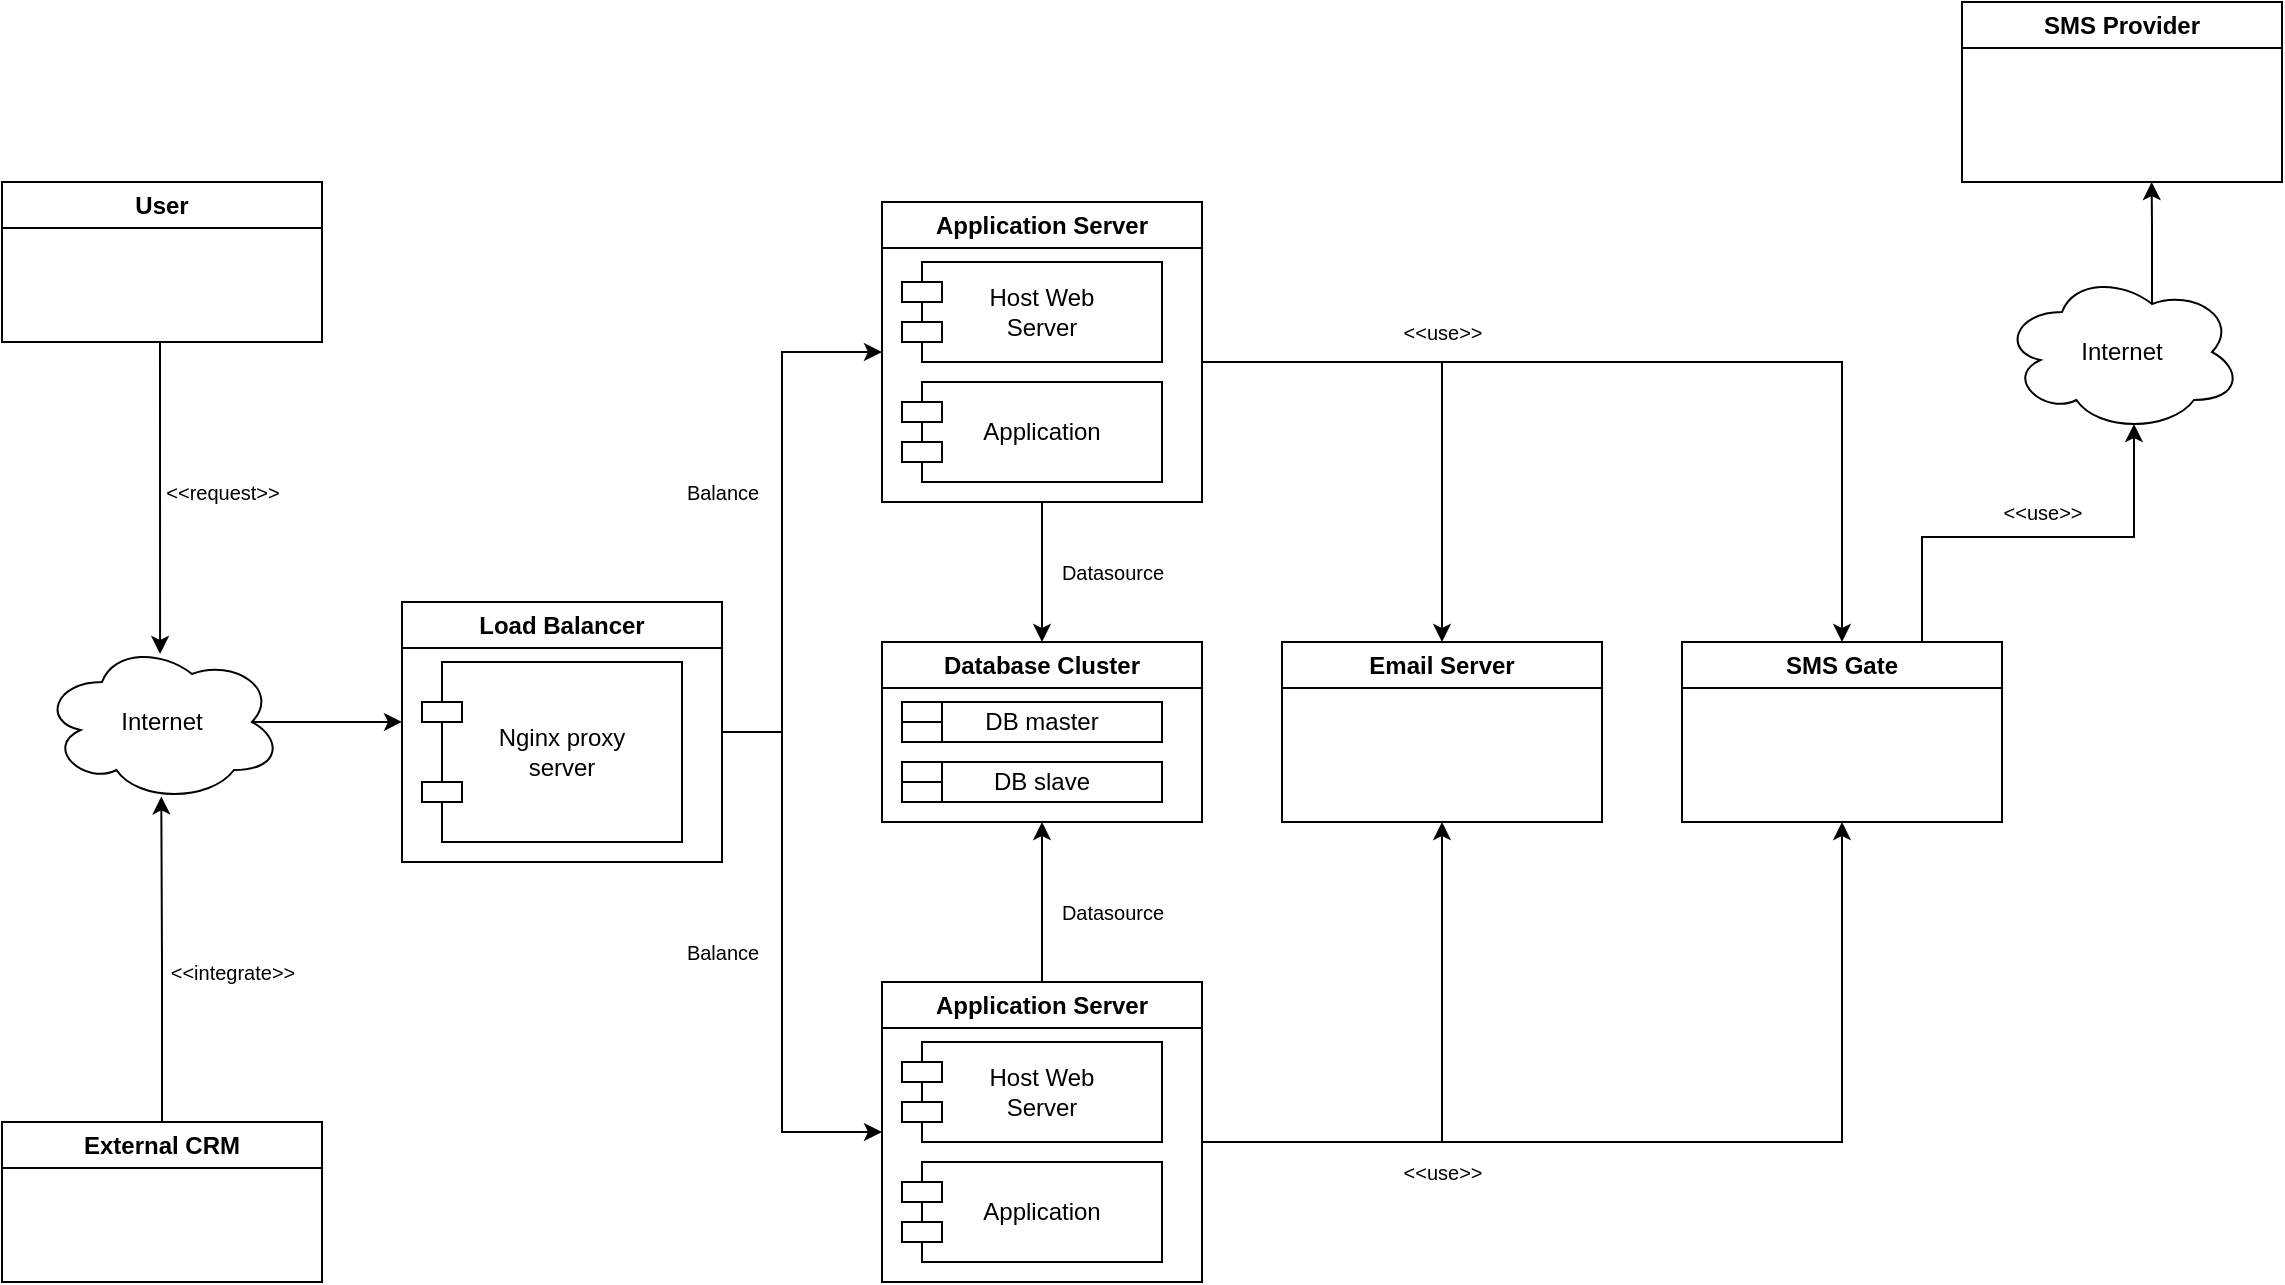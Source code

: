<mxfile version="21.2.1" type="device">
  <diagram name="Page-1" id="wG9ravdNgveiPADenWRO">
    <mxGraphModel dx="1451" dy="1396" grid="1" gridSize="10" guides="1" tooltips="1" connect="1" arrows="1" fold="1" page="1" pageScale="1" pageWidth="850" pageHeight="1100" math="0" shadow="0">
      <root>
        <mxCell id="0" />
        <mxCell id="1" parent="0" />
        <mxCell id="5ubhzj_Dc8ZbfFezIb3G-29" value="Load Balancer" style="swimlane;whiteSpace=wrap;html=1;" parent="1" vertex="1">
          <mxGeometry x="240" y="410" width="160" height="130" as="geometry" />
        </mxCell>
        <mxCell id="5ubhzj_Dc8ZbfFezIb3G-33" value="Nginx proxy&lt;br&gt;server" style="rounded=0;whiteSpace=wrap;html=1;" parent="5ubhzj_Dc8ZbfFezIb3G-29" vertex="1">
          <mxGeometry x="20" y="30" width="120" height="90" as="geometry" />
        </mxCell>
        <mxCell id="5ubhzj_Dc8ZbfFezIb3G-34" value="" style="rounded=0;whiteSpace=wrap;html=1;" parent="5ubhzj_Dc8ZbfFezIb3G-29" vertex="1">
          <mxGeometry x="10" y="50" width="20" height="10" as="geometry" />
        </mxCell>
        <mxCell id="5ubhzj_Dc8ZbfFezIb3G-35" value="" style="rounded=0;whiteSpace=wrap;html=1;" parent="5ubhzj_Dc8ZbfFezIb3G-29" vertex="1">
          <mxGeometry x="10" y="90" width="20" height="10" as="geometry" />
        </mxCell>
        <mxCell id="Rh-No7KB1UPHoSZis6lg-21" style="edgeStyle=orthogonalEdgeStyle;rounded=0;orthogonalLoop=1;jettySize=auto;html=1;exitX=0.5;exitY=1;exitDx=0;exitDy=0;entryX=0.5;entryY=0;entryDx=0;entryDy=0;" edge="1" parent="1" source="5ubhzj_Dc8ZbfFezIb3G-36" target="5ubhzj_Dc8ZbfFezIb3G-40">
          <mxGeometry relative="1" as="geometry" />
        </mxCell>
        <mxCell id="Rh-No7KB1UPHoSZis6lg-33" style="edgeStyle=orthogonalEdgeStyle;rounded=0;orthogonalLoop=1;jettySize=auto;html=1;exitX=1;exitY=0.5;exitDx=0;exitDy=0;entryX=0.5;entryY=0;entryDx=0;entryDy=0;" edge="1" parent="1" source="5ubhzj_Dc8ZbfFezIb3G-36" target="Rh-No7KB1UPHoSZis6lg-26">
          <mxGeometry relative="1" as="geometry">
            <Array as="points">
              <mxPoint x="640" y="290" />
              <mxPoint x="760" y="290" />
            </Array>
          </mxGeometry>
        </mxCell>
        <mxCell id="5ubhzj_Dc8ZbfFezIb3G-36" value="Application Server" style="swimlane;whiteSpace=wrap;html=1;" parent="1" vertex="1">
          <mxGeometry x="480" y="210" width="160" height="150" as="geometry" />
        </mxCell>
        <mxCell id="5ubhzj_Dc8ZbfFezIb3G-37" value="Host Web&lt;br&gt;Server" style="rounded=0;whiteSpace=wrap;html=1;" parent="5ubhzj_Dc8ZbfFezIb3G-36" vertex="1">
          <mxGeometry x="20" y="30" width="120" height="50" as="geometry" />
        </mxCell>
        <mxCell id="5ubhzj_Dc8ZbfFezIb3G-38" value="" style="rounded=0;whiteSpace=wrap;html=1;" parent="5ubhzj_Dc8ZbfFezIb3G-36" vertex="1">
          <mxGeometry x="10" y="40" width="20" height="10" as="geometry" />
        </mxCell>
        <mxCell id="5ubhzj_Dc8ZbfFezIb3G-39" value="" style="rounded=0;whiteSpace=wrap;html=1;" parent="5ubhzj_Dc8ZbfFezIb3G-36" vertex="1">
          <mxGeometry x="10" y="60" width="20" height="10" as="geometry" />
        </mxCell>
        <mxCell id="Rh-No7KB1UPHoSZis6lg-9" value="Application" style="rounded=0;whiteSpace=wrap;html=1;" vertex="1" parent="5ubhzj_Dc8ZbfFezIb3G-36">
          <mxGeometry x="20" y="90" width="120" height="50" as="geometry" />
        </mxCell>
        <mxCell id="Rh-No7KB1UPHoSZis6lg-10" value="" style="rounded=0;whiteSpace=wrap;html=1;" vertex="1" parent="5ubhzj_Dc8ZbfFezIb3G-36">
          <mxGeometry x="10" y="100" width="20" height="10" as="geometry" />
        </mxCell>
        <mxCell id="Rh-No7KB1UPHoSZis6lg-11" value="" style="rounded=0;whiteSpace=wrap;html=1;" vertex="1" parent="5ubhzj_Dc8ZbfFezIb3G-36">
          <mxGeometry x="10" y="120" width="20" height="10" as="geometry" />
        </mxCell>
        <mxCell id="5ubhzj_Dc8ZbfFezIb3G-40" value="Database Cluster" style="swimlane;whiteSpace=wrap;html=1;" parent="1" vertex="1">
          <mxGeometry x="480" y="430" width="160" height="90" as="geometry" />
        </mxCell>
        <mxCell id="5ubhzj_Dc8ZbfFezIb3G-41" value="DB master" style="rounded=0;whiteSpace=wrap;html=1;" parent="5ubhzj_Dc8ZbfFezIb3G-40" vertex="1">
          <mxGeometry x="20" y="30" width="120" height="20" as="geometry" />
        </mxCell>
        <mxCell id="5ubhzj_Dc8ZbfFezIb3G-42" value="" style="rounded=0;whiteSpace=wrap;html=1;" parent="5ubhzj_Dc8ZbfFezIb3G-40" vertex="1">
          <mxGeometry x="10" y="30" width="20" height="10" as="geometry" />
        </mxCell>
        <mxCell id="5ubhzj_Dc8ZbfFezIb3G-43" value="" style="rounded=0;whiteSpace=wrap;html=1;" parent="5ubhzj_Dc8ZbfFezIb3G-40" vertex="1">
          <mxGeometry x="10" y="40" width="20" height="10" as="geometry" />
        </mxCell>
        <mxCell id="5ubhzj_Dc8ZbfFezIb3G-48" value="DB slave" style="rounded=0;whiteSpace=wrap;html=1;" parent="5ubhzj_Dc8ZbfFezIb3G-40" vertex="1">
          <mxGeometry x="20" y="60" width="120" height="20" as="geometry" />
        </mxCell>
        <mxCell id="5ubhzj_Dc8ZbfFezIb3G-49" value="" style="rounded=0;whiteSpace=wrap;html=1;" parent="5ubhzj_Dc8ZbfFezIb3G-40" vertex="1">
          <mxGeometry x="10" y="70" width="20" height="10" as="geometry" />
        </mxCell>
        <mxCell id="5ubhzj_Dc8ZbfFezIb3G-50" value="" style="rounded=0;whiteSpace=wrap;html=1;" parent="5ubhzj_Dc8ZbfFezIb3G-40" vertex="1">
          <mxGeometry x="10" y="60" width="20" height="10" as="geometry" />
        </mxCell>
        <mxCell id="5ubhzj_Dc8ZbfFezIb3G-53" value="&lt;font style=&quot;font-size: 10px;&quot;&gt;&amp;lt;&amp;lt;request&amp;gt;&amp;gt;&lt;/font&gt;" style="text;html=1;align=center;verticalAlign=middle;resizable=0;points=[];autosize=1;strokeColor=none;fillColor=none;" parent="1" vertex="1">
          <mxGeometry x="110" y="340" width="80" height="30" as="geometry" />
        </mxCell>
        <mxCell id="5ubhzj_Dc8ZbfFezIb3G-54" value="&lt;font style=&quot;font-size: 10px;&quot;&gt;&amp;lt;&amp;lt;integrate&amp;gt;&amp;gt;&lt;/font&gt;" style="text;html=1;align=center;verticalAlign=middle;resizable=0;points=[];autosize=1;strokeColor=none;fillColor=none;" parent="1" vertex="1">
          <mxGeometry x="110" y="580" width="90" height="30" as="geometry" />
        </mxCell>
        <mxCell id="5ubhzj_Dc8ZbfFezIb3G-57" value="&lt;font style=&quot;font-size: 10px;&quot;&gt;Datasource&lt;/font&gt;" style="text;html=1;align=center;verticalAlign=middle;resizable=0;points=[];autosize=1;strokeColor=none;fillColor=none;" parent="1" vertex="1">
          <mxGeometry x="560" y="380" width="70" height="30" as="geometry" />
        </mxCell>
        <mxCell id="5ubhzj_Dc8ZbfFezIb3G-58" value="&lt;font style=&quot;font-size: 10px;&quot;&gt;Balance&lt;/font&gt;" style="text;html=1;align=center;verticalAlign=middle;resizable=0;points=[];autosize=1;strokeColor=none;fillColor=none;" parent="1" vertex="1">
          <mxGeometry x="370" y="340" width="60" height="30" as="geometry" />
        </mxCell>
        <mxCell id="Rh-No7KB1UPHoSZis6lg-4" style="edgeStyle=orthogonalEdgeStyle;rounded=0;orthogonalLoop=1;jettySize=auto;html=1;exitX=0.5;exitY=1;exitDx=0;exitDy=0;entryX=0.492;entryY=0.075;entryDx=0;entryDy=0;entryPerimeter=0;" edge="1" parent="1" source="5ubhzj_Dc8ZbfFezIb3G-59" target="Rh-No7KB1UPHoSZis6lg-3">
          <mxGeometry relative="1" as="geometry">
            <Array as="points">
              <mxPoint x="119" y="280" />
            </Array>
          </mxGeometry>
        </mxCell>
        <mxCell id="5ubhzj_Dc8ZbfFezIb3G-59" value="User" style="swimlane;whiteSpace=wrap;html=1;" parent="1" vertex="1">
          <mxGeometry x="40" y="200" width="160" height="80" as="geometry" />
        </mxCell>
        <mxCell id="5ubhzj_Dc8ZbfFezIb3G-69" value="&lt;font style=&quot;font-size: 10px;&quot;&gt;Datasource&lt;/font&gt;" style="text;html=1;align=center;verticalAlign=middle;resizable=0;points=[];autosize=1;strokeColor=none;fillColor=none;" parent="1" vertex="1">
          <mxGeometry x="560" y="550" width="70" height="30" as="geometry" />
        </mxCell>
        <mxCell id="5ubhzj_Dc8ZbfFezIb3G-70" value="&lt;font style=&quot;font-size: 10px;&quot;&gt;&amp;lt;&amp;lt;use&amp;gt;&amp;gt;&lt;/font&gt;" style="text;html=1;align=center;verticalAlign=middle;resizable=0;points=[];autosize=1;strokeColor=none;fillColor=none;" parent="1" vertex="1">
          <mxGeometry x="730" y="260" width="60" height="30" as="geometry" />
        </mxCell>
        <mxCell id="Rh-No7KB1UPHoSZis6lg-8" style="edgeStyle=orthogonalEdgeStyle;rounded=0;orthogonalLoop=1;jettySize=auto;html=1;exitX=0.875;exitY=0.5;exitDx=0;exitDy=0;exitPerimeter=0;" edge="1" parent="1" source="Rh-No7KB1UPHoSZis6lg-3">
          <mxGeometry relative="1" as="geometry">
            <mxPoint x="240" y="469.966" as="targetPoint" />
          </mxGeometry>
        </mxCell>
        <mxCell id="Rh-No7KB1UPHoSZis6lg-3" value="Internet" style="ellipse;shape=cloud;whiteSpace=wrap;html=1;" vertex="1" parent="1">
          <mxGeometry x="60" y="430" width="120" height="80" as="geometry" />
        </mxCell>
        <mxCell id="Rh-No7KB1UPHoSZis6lg-6" style="edgeStyle=orthogonalEdgeStyle;rounded=0;orthogonalLoop=1;jettySize=auto;html=1;exitX=0.5;exitY=0;exitDx=0;exitDy=0;entryX=0.497;entryY=0.965;entryDx=0;entryDy=0;entryPerimeter=0;" edge="1" parent="1" source="Rh-No7KB1UPHoSZis6lg-5" target="Rh-No7KB1UPHoSZis6lg-3">
          <mxGeometry relative="1" as="geometry" />
        </mxCell>
        <mxCell id="Rh-No7KB1UPHoSZis6lg-5" value="External CRM" style="swimlane;whiteSpace=wrap;html=1;" vertex="1" parent="1">
          <mxGeometry x="40" y="670" width="160" height="80" as="geometry" />
        </mxCell>
        <mxCell id="Rh-No7KB1UPHoSZis6lg-20" style="edgeStyle=orthogonalEdgeStyle;rounded=0;orthogonalLoop=1;jettySize=auto;html=1;exitX=0.5;exitY=0;exitDx=0;exitDy=0;entryX=0.5;entryY=1;entryDx=0;entryDy=0;" edge="1" parent="1" source="Rh-No7KB1UPHoSZis6lg-13" target="5ubhzj_Dc8ZbfFezIb3G-40">
          <mxGeometry relative="1" as="geometry" />
        </mxCell>
        <mxCell id="Rh-No7KB1UPHoSZis6lg-34" style="edgeStyle=orthogonalEdgeStyle;rounded=0;orthogonalLoop=1;jettySize=auto;html=1;exitX=1;exitY=0.5;exitDx=0;exitDy=0;entryX=0.5;entryY=1;entryDx=0;entryDy=0;" edge="1" parent="1" source="Rh-No7KB1UPHoSZis6lg-13" target="Rh-No7KB1UPHoSZis6lg-26">
          <mxGeometry relative="1" as="geometry">
            <Array as="points">
              <mxPoint x="640" y="680" />
              <mxPoint x="760" y="680" />
            </Array>
          </mxGeometry>
        </mxCell>
        <mxCell id="Rh-No7KB1UPHoSZis6lg-13" value="Application Server" style="swimlane;whiteSpace=wrap;html=1;" vertex="1" parent="1">
          <mxGeometry x="480" y="600" width="160" height="150" as="geometry" />
        </mxCell>
        <mxCell id="Rh-No7KB1UPHoSZis6lg-14" value="Host Web&lt;br&gt;Server" style="rounded=0;whiteSpace=wrap;html=1;" vertex="1" parent="Rh-No7KB1UPHoSZis6lg-13">
          <mxGeometry x="20" y="30" width="120" height="50" as="geometry" />
        </mxCell>
        <mxCell id="Rh-No7KB1UPHoSZis6lg-15" value="" style="rounded=0;whiteSpace=wrap;html=1;" vertex="1" parent="Rh-No7KB1UPHoSZis6lg-13">
          <mxGeometry x="10" y="40" width="20" height="10" as="geometry" />
        </mxCell>
        <mxCell id="Rh-No7KB1UPHoSZis6lg-16" value="" style="rounded=0;whiteSpace=wrap;html=1;" vertex="1" parent="Rh-No7KB1UPHoSZis6lg-13">
          <mxGeometry x="10" y="60" width="20" height="10" as="geometry" />
        </mxCell>
        <mxCell id="Rh-No7KB1UPHoSZis6lg-17" value="Application" style="rounded=0;whiteSpace=wrap;html=1;" vertex="1" parent="Rh-No7KB1UPHoSZis6lg-13">
          <mxGeometry x="20" y="90" width="120" height="50" as="geometry" />
        </mxCell>
        <mxCell id="Rh-No7KB1UPHoSZis6lg-18" value="" style="rounded=0;whiteSpace=wrap;html=1;" vertex="1" parent="Rh-No7KB1UPHoSZis6lg-13">
          <mxGeometry x="10" y="100" width="20" height="10" as="geometry" />
        </mxCell>
        <mxCell id="Rh-No7KB1UPHoSZis6lg-19" value="" style="rounded=0;whiteSpace=wrap;html=1;" vertex="1" parent="Rh-No7KB1UPHoSZis6lg-13">
          <mxGeometry x="10" y="120" width="20" height="10" as="geometry" />
        </mxCell>
        <mxCell id="Rh-No7KB1UPHoSZis6lg-22" value="" style="endArrow=none;html=1;rounded=0;exitX=1;exitY=0.5;exitDx=0;exitDy=0;" edge="1" parent="1" source="5ubhzj_Dc8ZbfFezIb3G-29">
          <mxGeometry width="50" height="50" relative="1" as="geometry">
            <mxPoint x="570" y="580" as="sourcePoint" />
            <mxPoint x="430" y="475" as="targetPoint" />
          </mxGeometry>
        </mxCell>
        <mxCell id="Rh-No7KB1UPHoSZis6lg-23" value="" style="endArrow=classic;html=1;rounded=0;entryX=0;entryY=0.5;entryDx=0;entryDy=0;" edge="1" parent="1" target="5ubhzj_Dc8ZbfFezIb3G-36">
          <mxGeometry width="50" height="50" relative="1" as="geometry">
            <mxPoint x="430" y="470" as="sourcePoint" />
            <mxPoint x="620" y="530" as="targetPoint" />
            <Array as="points">
              <mxPoint x="430" y="285" />
            </Array>
          </mxGeometry>
        </mxCell>
        <mxCell id="Rh-No7KB1UPHoSZis6lg-24" value="" style="endArrow=classic;html=1;rounded=0;entryX=0;entryY=0.5;entryDx=0;entryDy=0;" edge="1" parent="1" target="Rh-No7KB1UPHoSZis6lg-13">
          <mxGeometry width="50" height="50" relative="1" as="geometry">
            <mxPoint x="430" y="470" as="sourcePoint" />
            <mxPoint x="620" y="530" as="targetPoint" />
            <Array as="points">
              <mxPoint x="430" y="675" />
            </Array>
          </mxGeometry>
        </mxCell>
        <mxCell id="Rh-No7KB1UPHoSZis6lg-25" value="&lt;font style=&quot;font-size: 10px;&quot;&gt;Balance&lt;/font&gt;" style="text;html=1;align=center;verticalAlign=middle;resizable=0;points=[];autosize=1;strokeColor=none;fillColor=none;" vertex="1" parent="1">
          <mxGeometry x="370" y="570" width="60" height="30" as="geometry" />
        </mxCell>
        <mxCell id="Rh-No7KB1UPHoSZis6lg-26" value="Email Server" style="swimlane;whiteSpace=wrap;html=1;" vertex="1" parent="1">
          <mxGeometry x="680" y="430" width="160" height="90" as="geometry" />
        </mxCell>
        <mxCell id="Rh-No7KB1UPHoSZis6lg-35" value="&lt;font style=&quot;font-size: 10px;&quot;&gt;&amp;lt;&amp;lt;use&amp;gt;&amp;gt;&lt;/font&gt;" style="text;html=1;align=center;verticalAlign=middle;resizable=0;points=[];autosize=1;strokeColor=none;fillColor=none;" vertex="1" parent="1">
          <mxGeometry x="730" y="680" width="60" height="30" as="geometry" />
        </mxCell>
        <mxCell id="Rh-No7KB1UPHoSZis6lg-40" style="edgeStyle=orthogonalEdgeStyle;rounded=0;orthogonalLoop=1;jettySize=auto;html=1;exitX=0.75;exitY=0;exitDx=0;exitDy=0;entryX=0.55;entryY=0.95;entryDx=0;entryDy=0;entryPerimeter=0;" edge="1" parent="1" source="Rh-No7KB1UPHoSZis6lg-36" target="Rh-No7KB1UPHoSZis6lg-39">
          <mxGeometry relative="1" as="geometry" />
        </mxCell>
        <mxCell id="Rh-No7KB1UPHoSZis6lg-36" value="SMS Gate" style="swimlane;whiteSpace=wrap;html=1;" vertex="1" parent="1">
          <mxGeometry x="880" y="430" width="160" height="90" as="geometry" />
        </mxCell>
        <mxCell id="Rh-No7KB1UPHoSZis6lg-37" value="" style="endArrow=classic;html=1;rounded=0;entryX=0.5;entryY=0;entryDx=0;entryDy=0;" edge="1" parent="1" target="Rh-No7KB1UPHoSZis6lg-36">
          <mxGeometry width="50" height="50" relative="1" as="geometry">
            <mxPoint x="760" y="290" as="sourcePoint" />
            <mxPoint x="740" y="530" as="targetPoint" />
            <Array as="points">
              <mxPoint x="860" y="290" />
              <mxPoint x="960" y="290" />
            </Array>
          </mxGeometry>
        </mxCell>
        <mxCell id="Rh-No7KB1UPHoSZis6lg-38" value="" style="endArrow=classic;html=1;rounded=0;entryX=0.5;entryY=1;entryDx=0;entryDy=0;" edge="1" parent="1" target="Rh-No7KB1UPHoSZis6lg-36">
          <mxGeometry width="50" height="50" relative="1" as="geometry">
            <mxPoint x="760" y="680" as="sourcePoint" />
            <mxPoint x="820" y="570" as="targetPoint" />
            <Array as="points">
              <mxPoint x="960" y="680" />
            </Array>
          </mxGeometry>
        </mxCell>
        <mxCell id="Rh-No7KB1UPHoSZis6lg-43" style="edgeStyle=orthogonalEdgeStyle;rounded=0;orthogonalLoop=1;jettySize=auto;html=1;exitX=0.625;exitY=0.2;exitDx=0;exitDy=0;exitPerimeter=0;" edge="1" parent="1" source="Rh-No7KB1UPHoSZis6lg-39">
          <mxGeometry relative="1" as="geometry">
            <mxPoint x="1114.828" y="200" as="targetPoint" />
          </mxGeometry>
        </mxCell>
        <mxCell id="Rh-No7KB1UPHoSZis6lg-39" value="Internet" style="ellipse;shape=cloud;whiteSpace=wrap;html=1;" vertex="1" parent="1">
          <mxGeometry x="1040" y="245" width="120" height="80" as="geometry" />
        </mxCell>
        <mxCell id="Rh-No7KB1UPHoSZis6lg-41" value="&lt;font style=&quot;font-size: 10px;&quot;&gt;&amp;lt;&amp;lt;use&amp;gt;&amp;gt;&lt;/font&gt;" style="text;html=1;align=center;verticalAlign=middle;resizable=0;points=[];autosize=1;strokeColor=none;fillColor=none;" vertex="1" parent="1">
          <mxGeometry x="1030" y="350" width="60" height="30" as="geometry" />
        </mxCell>
        <mxCell id="Rh-No7KB1UPHoSZis6lg-42" value="SMS Provider" style="swimlane;whiteSpace=wrap;html=1;" vertex="1" parent="1">
          <mxGeometry x="1020" y="110" width="160" height="90" as="geometry" />
        </mxCell>
      </root>
    </mxGraphModel>
  </diagram>
</mxfile>
